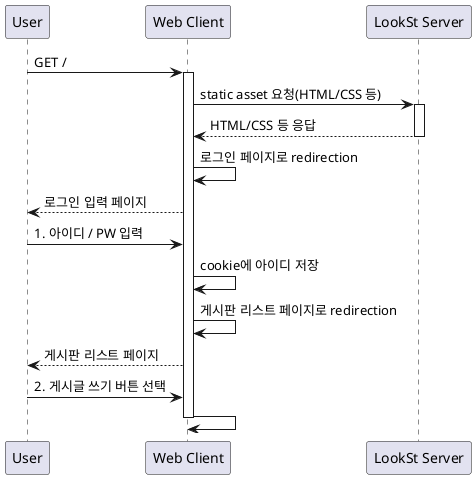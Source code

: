 @startuml
participant User
participant "Web Client" as C
participant "LookSt Server" as S


User -> C: GET / 
activate C
C -> S: static asset 요청(HTML/CSS 등)
activate S
S --> C: HTML/CSS 등 응답
deactivate S
C -> C: 로그인 페이지로 redirection
C --> User: 로그인 입력 페이지

User -> C: 1. 아이디 / PW 입력
C -> C: cookie에 아이디 저장
C -> C: 게시판 리스트 페이지로 redirection

C --> User: 게시판 리스트 페이지
User -> C: 2. 게시글 쓰기 버튼 선택
C -> C: 

deactivate C


@enduml